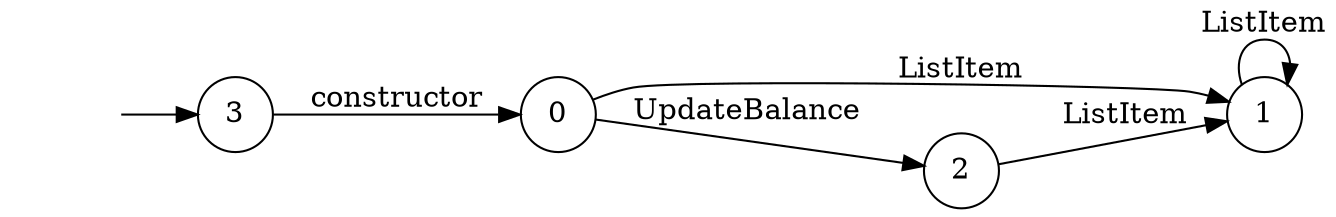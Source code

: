 digraph "Dapp-Automata-data/RQ1/azure-benchmark/workbench/Bazaar/Bazaar-dot" {
	graph [rankdir=LR]
	"" [label="" shape=plaintext]
	0 [label=0 shape=circle]
	3 [label=3 shape=circle]
	1 [label=1 shape=circle]
	2 [label=2 shape=circle]
	"" -> 3 [label=""]
	0 -> 1 [label=ListItem]
	0 -> 2 [label=UpdateBalance]
	1 -> 1 [label=ListItem]
	2 -> 1 [label=ListItem]
	3 -> 0 [label=constructor]
}
